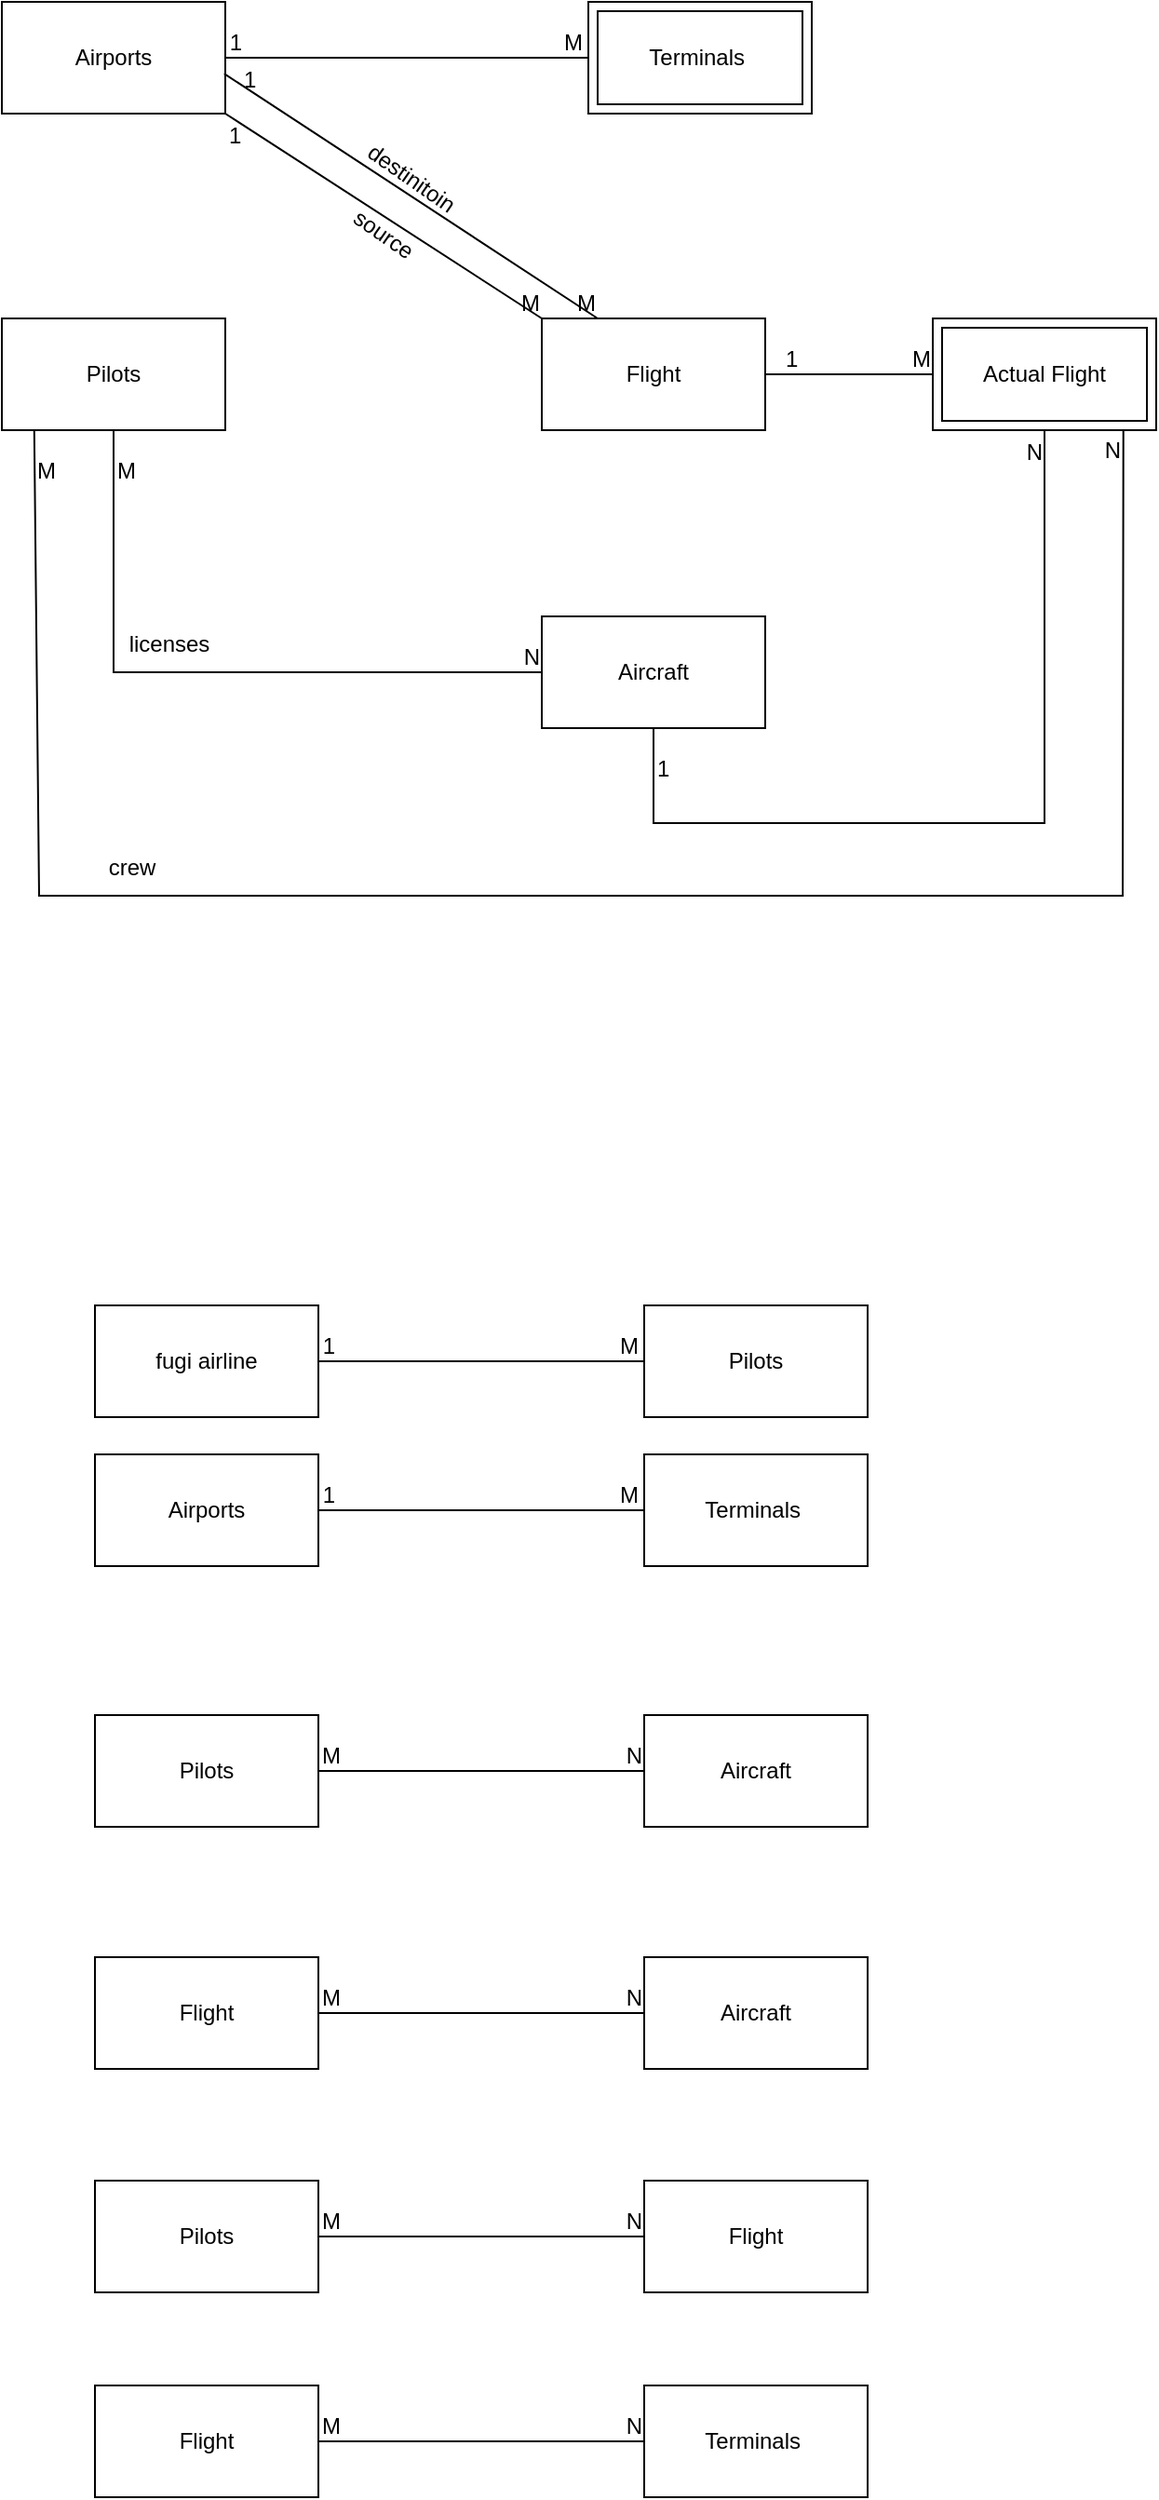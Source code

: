 <mxfile version="21.1.7" type="github">
  <diagram id="R2lEEEUBdFMjLlhIrx00" name="Page-1">
    <mxGraphModel dx="1518" dy="655" grid="1" gridSize="10" guides="1" tooltips="1" connect="1" arrows="1" fold="1" page="1" pageScale="1" pageWidth="850" pageHeight="1100" math="0" shadow="0" extFonts="Permanent Marker^https://fonts.googleapis.com/css?family=Permanent+Marker">
      <root>
        <mxCell id="0" />
        <mxCell id="1" parent="0" />
        <mxCell id="o8EiIotSJy3SHcPpnoY8-1" value="" style="rounded=0;whiteSpace=wrap;html=1;" vertex="1" parent="1">
          <mxGeometry x="200" y="1160" width="120" height="60" as="geometry" />
        </mxCell>
        <mxCell id="o8EiIotSJy3SHcPpnoY8-2" value="Pilots" style="text;html=1;strokeColor=none;fillColor=none;align=center;verticalAlign=middle;whiteSpace=wrap;rounded=0;" vertex="1" parent="1">
          <mxGeometry x="230" y="1175" width="60" height="30" as="geometry" />
        </mxCell>
        <mxCell id="o8EiIotSJy3SHcPpnoY8-3" value="" style="rounded=0;whiteSpace=wrap;html=1;" vertex="1" parent="1">
          <mxGeometry x="495" y="1160" width="120" height="60" as="geometry" />
        </mxCell>
        <mxCell id="o8EiIotSJy3SHcPpnoY8-4" value="Aircraft" style="text;html=1;strokeColor=none;fillColor=none;align=center;verticalAlign=middle;whiteSpace=wrap;rounded=0;" vertex="1" parent="1">
          <mxGeometry x="525" y="1175" width="60" height="30" as="geometry" />
        </mxCell>
        <mxCell id="o8EiIotSJy3SHcPpnoY8-5" value="" style="rounded=0;whiteSpace=wrap;html=1;" vertex="1" parent="1">
          <mxGeometry x="200" y="1020" width="120" height="60" as="geometry" />
        </mxCell>
        <mxCell id="o8EiIotSJy3SHcPpnoY8-6" value="Airports" style="text;html=1;strokeColor=none;fillColor=none;align=center;verticalAlign=middle;whiteSpace=wrap;rounded=0;" vertex="1" parent="1">
          <mxGeometry x="230" y="1035" width="60" height="30" as="geometry" />
        </mxCell>
        <mxCell id="o8EiIotSJy3SHcPpnoY8-7" value="" style="rounded=0;whiteSpace=wrap;html=1;" vertex="1" parent="1">
          <mxGeometry x="200" y="1290" width="120" height="60" as="geometry" />
        </mxCell>
        <mxCell id="o8EiIotSJy3SHcPpnoY8-8" value="Flight" style="text;html=1;strokeColor=none;fillColor=none;align=center;verticalAlign=middle;whiteSpace=wrap;rounded=0;" vertex="1" parent="1">
          <mxGeometry x="230" y="1305" width="60" height="30" as="geometry" />
        </mxCell>
        <mxCell id="o8EiIotSJy3SHcPpnoY8-9" value="" style="rounded=0;whiteSpace=wrap;html=1;" vertex="1" parent="1">
          <mxGeometry x="495" y="1020" width="120" height="60" as="geometry" />
        </mxCell>
        <mxCell id="o8EiIotSJy3SHcPpnoY8-10" value="Terminals&amp;nbsp;" style="text;html=1;strokeColor=none;fillColor=none;align=center;verticalAlign=middle;whiteSpace=wrap;rounded=0;" vertex="1" parent="1">
          <mxGeometry x="525" y="1035" width="60" height="30" as="geometry" />
        </mxCell>
        <mxCell id="o8EiIotSJy3SHcPpnoY8-11" value="" style="rounded=0;whiteSpace=wrap;html=1;" vertex="1" parent="1">
          <mxGeometry x="495" y="1290" width="120" height="60" as="geometry" />
        </mxCell>
        <mxCell id="o8EiIotSJy3SHcPpnoY8-12" value="Aircraft" style="text;html=1;strokeColor=none;fillColor=none;align=center;verticalAlign=middle;whiteSpace=wrap;rounded=0;" vertex="1" parent="1">
          <mxGeometry x="525" y="1305" width="60" height="30" as="geometry" />
        </mxCell>
        <mxCell id="o8EiIotSJy3SHcPpnoY8-13" value="" style="rounded=0;whiteSpace=wrap;html=1;" vertex="1" parent="1">
          <mxGeometry x="495" y="1410" width="120" height="60" as="geometry" />
        </mxCell>
        <mxCell id="o8EiIotSJy3SHcPpnoY8-14" value="Flight" style="text;html=1;strokeColor=none;fillColor=none;align=center;verticalAlign=middle;whiteSpace=wrap;rounded=0;" vertex="1" parent="1">
          <mxGeometry x="525" y="1425" width="60" height="30" as="geometry" />
        </mxCell>
        <mxCell id="o8EiIotSJy3SHcPpnoY8-15" value="" style="rounded=0;whiteSpace=wrap;html=1;" vertex="1" parent="1">
          <mxGeometry x="200" y="1410" width="120" height="60" as="geometry" />
        </mxCell>
        <mxCell id="o8EiIotSJy3SHcPpnoY8-16" value="Pilots" style="text;html=1;strokeColor=none;fillColor=none;align=center;verticalAlign=middle;whiteSpace=wrap;rounded=0;" vertex="1" parent="1">
          <mxGeometry x="230" y="1425" width="60" height="30" as="geometry" />
        </mxCell>
        <mxCell id="o8EiIotSJy3SHcPpnoY8-17" value="" style="endArrow=none;html=1;rounded=0;entryX=1;entryY=0.5;entryDx=0;entryDy=0;exitX=0;exitY=0.5;exitDx=0;exitDy=0;" edge="1" parent="1" source="o8EiIotSJy3SHcPpnoY8-9" target="o8EiIotSJy3SHcPpnoY8-5">
          <mxGeometry relative="1" as="geometry">
            <mxPoint x="470" y="1280" as="sourcePoint" />
            <mxPoint x="630" y="1280" as="targetPoint" />
          </mxGeometry>
        </mxCell>
        <mxCell id="o8EiIotSJy3SHcPpnoY8-18" value="M" style="resizable=0;html=1;whiteSpace=wrap;align=left;verticalAlign=bottom;" connectable="0" vertex="1" parent="o8EiIotSJy3SHcPpnoY8-17">
          <mxGeometry x="-1" relative="1" as="geometry">
            <mxPoint x="-15" as="offset" />
          </mxGeometry>
        </mxCell>
        <mxCell id="o8EiIotSJy3SHcPpnoY8-19" value="1" style="resizable=0;html=1;whiteSpace=wrap;align=right;verticalAlign=bottom;" connectable="0" vertex="1" parent="o8EiIotSJy3SHcPpnoY8-17">
          <mxGeometry x="1" relative="1" as="geometry">
            <mxPoint x="10" as="offset" />
          </mxGeometry>
        </mxCell>
        <mxCell id="o8EiIotSJy3SHcPpnoY8-20" value="" style="endArrow=none;html=1;rounded=0;exitX=1;exitY=0.5;exitDx=0;exitDy=0;entryX=0;entryY=0.5;entryDx=0;entryDy=0;" edge="1" parent="1" source="o8EiIotSJy3SHcPpnoY8-1" target="o8EiIotSJy3SHcPpnoY8-3">
          <mxGeometry relative="1" as="geometry">
            <mxPoint x="250" y="1140" as="sourcePoint" />
            <mxPoint x="410" y="1140" as="targetPoint" />
          </mxGeometry>
        </mxCell>
        <mxCell id="o8EiIotSJy3SHcPpnoY8-21" value="M" style="resizable=0;html=1;whiteSpace=wrap;align=left;verticalAlign=bottom;" connectable="0" vertex="1" parent="o8EiIotSJy3SHcPpnoY8-20">
          <mxGeometry x="-1" relative="1" as="geometry" />
        </mxCell>
        <mxCell id="o8EiIotSJy3SHcPpnoY8-22" value="N" style="resizable=0;html=1;whiteSpace=wrap;align=right;verticalAlign=bottom;" connectable="0" vertex="1" parent="o8EiIotSJy3SHcPpnoY8-20">
          <mxGeometry x="1" relative="1" as="geometry" />
        </mxCell>
        <mxCell id="o8EiIotSJy3SHcPpnoY8-23" value="" style="endArrow=none;html=1;rounded=0;exitX=1;exitY=0.5;exitDx=0;exitDy=0;entryX=0;entryY=0.5;entryDx=0;entryDy=0;" edge="1" parent="1" source="o8EiIotSJy3SHcPpnoY8-7" target="o8EiIotSJy3SHcPpnoY8-11">
          <mxGeometry relative="1" as="geometry">
            <mxPoint x="250" y="1310" as="sourcePoint" />
            <mxPoint x="410" y="1310" as="targetPoint" />
          </mxGeometry>
        </mxCell>
        <mxCell id="o8EiIotSJy3SHcPpnoY8-24" value="M" style="resizable=0;html=1;whiteSpace=wrap;align=left;verticalAlign=bottom;" connectable="0" vertex="1" parent="o8EiIotSJy3SHcPpnoY8-23">
          <mxGeometry x="-1" relative="1" as="geometry" />
        </mxCell>
        <mxCell id="o8EiIotSJy3SHcPpnoY8-25" value="N" style="resizable=0;html=1;whiteSpace=wrap;align=right;verticalAlign=bottom;" connectable="0" vertex="1" parent="o8EiIotSJy3SHcPpnoY8-23">
          <mxGeometry x="1" relative="1" as="geometry" />
        </mxCell>
        <mxCell id="o8EiIotSJy3SHcPpnoY8-26" value="" style="endArrow=none;html=1;rounded=0;exitX=1;exitY=0.5;exitDx=0;exitDy=0;entryX=0;entryY=0.5;entryDx=0;entryDy=0;" edge="1" parent="1" source="o8EiIotSJy3SHcPpnoY8-15" target="o8EiIotSJy3SHcPpnoY8-13">
          <mxGeometry relative="1" as="geometry">
            <mxPoint x="350" y="1439" as="sourcePoint" />
            <mxPoint x="470" y="1440" as="targetPoint" />
          </mxGeometry>
        </mxCell>
        <mxCell id="o8EiIotSJy3SHcPpnoY8-27" value="M" style="resizable=0;html=1;whiteSpace=wrap;align=left;verticalAlign=bottom;" connectable="0" vertex="1" parent="o8EiIotSJy3SHcPpnoY8-26">
          <mxGeometry x="-1" relative="1" as="geometry" />
        </mxCell>
        <mxCell id="o8EiIotSJy3SHcPpnoY8-28" value="N" style="resizable=0;html=1;whiteSpace=wrap;align=right;verticalAlign=bottom;" connectable="0" vertex="1" parent="o8EiIotSJy3SHcPpnoY8-26">
          <mxGeometry x="1" relative="1" as="geometry" />
        </mxCell>
        <mxCell id="o8EiIotSJy3SHcPpnoY8-29" value="" style="rounded=0;whiteSpace=wrap;html=1;" vertex="1" parent="1">
          <mxGeometry x="150" y="240" width="120" height="60" as="geometry" />
        </mxCell>
        <mxCell id="o8EiIotSJy3SHcPpnoY8-30" value="Airports" style="text;html=1;strokeColor=none;fillColor=none;align=center;verticalAlign=middle;whiteSpace=wrap;rounded=0;" vertex="1" parent="1">
          <mxGeometry x="180" y="255" width="60" height="30" as="geometry" />
        </mxCell>
        <mxCell id="o8EiIotSJy3SHcPpnoY8-33" value="" style="endArrow=none;html=1;rounded=0;entryX=1;entryY=0.5;entryDx=0;entryDy=0;exitX=0;exitY=0.5;exitDx=0;exitDy=0;" edge="1" source="o8EiIotSJy3SHcPpnoY8-91" target="o8EiIotSJy3SHcPpnoY8-29" parent="1">
          <mxGeometry relative="1" as="geometry">
            <mxPoint x="445" y="270" as="sourcePoint" />
            <mxPoint x="580" y="500" as="targetPoint" />
          </mxGeometry>
        </mxCell>
        <mxCell id="o8EiIotSJy3SHcPpnoY8-34" value="M" style="resizable=0;html=1;whiteSpace=wrap;align=left;verticalAlign=bottom;" connectable="0" vertex="1" parent="o8EiIotSJy3SHcPpnoY8-33">
          <mxGeometry x="-1" relative="1" as="geometry">
            <mxPoint x="-15" as="offset" />
          </mxGeometry>
        </mxCell>
        <mxCell id="o8EiIotSJy3SHcPpnoY8-35" value="1" style="resizable=0;html=1;whiteSpace=wrap;align=right;verticalAlign=bottom;" connectable="0" vertex="1" parent="o8EiIotSJy3SHcPpnoY8-33">
          <mxGeometry x="1" relative="1" as="geometry">
            <mxPoint x="10" as="offset" />
          </mxGeometry>
        </mxCell>
        <mxCell id="o8EiIotSJy3SHcPpnoY8-36" value="" style="rounded=0;whiteSpace=wrap;html=1;" vertex="1" parent="1">
          <mxGeometry x="150" y="410" width="120" height="60" as="geometry" />
        </mxCell>
        <mxCell id="o8EiIotSJy3SHcPpnoY8-37" value="Pilots" style="text;html=1;strokeColor=none;fillColor=none;align=center;verticalAlign=middle;whiteSpace=wrap;rounded=0;" vertex="1" parent="1">
          <mxGeometry x="180" y="425" width="60" height="30" as="geometry" />
        </mxCell>
        <mxCell id="o8EiIotSJy3SHcPpnoY8-43" value="" style="rounded=0;whiteSpace=wrap;html=1;" vertex="1" parent="1">
          <mxGeometry x="440" y="410" width="120" height="60" as="geometry" />
        </mxCell>
        <mxCell id="o8EiIotSJy3SHcPpnoY8-44" value="Flight" style="text;html=1;strokeColor=none;fillColor=none;align=center;verticalAlign=middle;whiteSpace=wrap;rounded=0;" vertex="1" parent="1">
          <mxGeometry x="470" y="425" width="60" height="30" as="geometry" />
        </mxCell>
        <mxCell id="o8EiIotSJy3SHcPpnoY8-50" value="" style="rounded=0;whiteSpace=wrap;html=1;" vertex="1" parent="1">
          <mxGeometry x="200" y="1520" width="120" height="60" as="geometry" />
        </mxCell>
        <mxCell id="o8EiIotSJy3SHcPpnoY8-51" value="Flight" style="text;html=1;strokeColor=none;fillColor=none;align=center;verticalAlign=middle;whiteSpace=wrap;rounded=0;" vertex="1" parent="1">
          <mxGeometry x="230" y="1535" width="60" height="30" as="geometry" />
        </mxCell>
        <mxCell id="o8EiIotSJy3SHcPpnoY8-52" value="" style="rounded=0;whiteSpace=wrap;html=1;" vertex="1" parent="1">
          <mxGeometry x="495" y="1520" width="120" height="60" as="geometry" />
        </mxCell>
        <mxCell id="o8EiIotSJy3SHcPpnoY8-53" value="Terminals&amp;nbsp;" style="text;html=1;strokeColor=none;fillColor=none;align=center;verticalAlign=middle;whiteSpace=wrap;rounded=0;" vertex="1" parent="1">
          <mxGeometry x="525" y="1535" width="60" height="30" as="geometry" />
        </mxCell>
        <mxCell id="o8EiIotSJy3SHcPpnoY8-54" value="" style="endArrow=none;html=1;rounded=0;exitX=1;exitY=0.5;exitDx=0;exitDy=0;entryX=0;entryY=0.5;entryDx=0;entryDy=0;" edge="1" source="o8EiIotSJy3SHcPpnoY8-50" target="o8EiIotSJy3SHcPpnoY8-52" parent="1">
          <mxGeometry relative="1" as="geometry">
            <mxPoint x="250" y="1540" as="sourcePoint" />
            <mxPoint x="410" y="1540" as="targetPoint" />
          </mxGeometry>
        </mxCell>
        <mxCell id="o8EiIotSJy3SHcPpnoY8-55" value="M" style="resizable=0;html=1;whiteSpace=wrap;align=left;verticalAlign=bottom;" connectable="0" vertex="1" parent="o8EiIotSJy3SHcPpnoY8-54">
          <mxGeometry x="-1" relative="1" as="geometry" />
        </mxCell>
        <mxCell id="o8EiIotSJy3SHcPpnoY8-56" value="N" style="resizable=0;html=1;whiteSpace=wrap;align=right;verticalAlign=bottom;" connectable="0" vertex="1" parent="o8EiIotSJy3SHcPpnoY8-54">
          <mxGeometry x="1" relative="1" as="geometry" />
        </mxCell>
        <mxCell id="o8EiIotSJy3SHcPpnoY8-64" value="" style="rounded=0;whiteSpace=wrap;html=1;" vertex="1" parent="1">
          <mxGeometry x="440" y="570" width="120" height="60" as="geometry" />
        </mxCell>
        <mxCell id="o8EiIotSJy3SHcPpnoY8-65" value="Aircraft" style="text;html=1;strokeColor=none;fillColor=none;align=center;verticalAlign=middle;whiteSpace=wrap;rounded=0;" vertex="1" parent="1">
          <mxGeometry x="470" y="585" width="60" height="30" as="geometry" />
        </mxCell>
        <mxCell id="o8EiIotSJy3SHcPpnoY8-70" value="" style="endArrow=none;html=1;rounded=0;exitX=0.5;exitY=1;exitDx=0;exitDy=0;entryX=0;entryY=0.5;entryDx=0;entryDy=0;" edge="1" parent="1" source="o8EiIotSJy3SHcPpnoY8-36" target="o8EiIotSJy3SHcPpnoY8-64">
          <mxGeometry relative="1" as="geometry">
            <mxPoint x="230" y="599.41" as="sourcePoint" />
            <mxPoint x="405" y="599.41" as="targetPoint" />
            <Array as="points">
              <mxPoint x="210" y="600" />
            </Array>
          </mxGeometry>
        </mxCell>
        <mxCell id="o8EiIotSJy3SHcPpnoY8-71" value="M" style="resizable=0;html=1;whiteSpace=wrap;align=left;verticalAlign=bottom;" connectable="0" vertex="1" parent="o8EiIotSJy3SHcPpnoY8-70">
          <mxGeometry x="-1" relative="1" as="geometry">
            <mxPoint y="30" as="offset" />
          </mxGeometry>
        </mxCell>
        <mxCell id="o8EiIotSJy3SHcPpnoY8-72" value="N" style="resizable=0;html=1;whiteSpace=wrap;align=right;verticalAlign=bottom;" connectable="0" vertex="1" parent="o8EiIotSJy3SHcPpnoY8-70">
          <mxGeometry x="1" relative="1" as="geometry" />
        </mxCell>
        <mxCell id="o8EiIotSJy3SHcPpnoY8-73" value="" style="endArrow=none;html=1;rounded=0;exitX=1;exitY=1;exitDx=0;exitDy=0;entryX=0;entryY=0;entryDx=0;entryDy=0;" edge="1" parent="1" source="o8EiIotSJy3SHcPpnoY8-29" target="o8EiIotSJy3SHcPpnoY8-43">
          <mxGeometry relative="1" as="geometry">
            <mxPoint x="280" y="450" as="sourcePoint" />
            <mxPoint x="450" y="450" as="targetPoint" />
          </mxGeometry>
        </mxCell>
        <mxCell id="o8EiIotSJy3SHcPpnoY8-74" value="1" style="resizable=0;html=1;whiteSpace=wrap;align=left;verticalAlign=bottom;" connectable="0" vertex="1" parent="o8EiIotSJy3SHcPpnoY8-73">
          <mxGeometry x="-1" relative="1" as="geometry">
            <mxPoint y="20" as="offset" />
          </mxGeometry>
        </mxCell>
        <mxCell id="o8EiIotSJy3SHcPpnoY8-75" value="M" style="resizable=0;html=1;whiteSpace=wrap;align=right;verticalAlign=bottom;" connectable="0" vertex="1" parent="o8EiIotSJy3SHcPpnoY8-73">
          <mxGeometry x="1" relative="1" as="geometry" />
        </mxCell>
        <mxCell id="o8EiIotSJy3SHcPpnoY8-84" value="" style="rounded=0;whiteSpace=wrap;html=1;" vertex="1" parent="1">
          <mxGeometry x="200" y="940" width="120" height="60" as="geometry" />
        </mxCell>
        <mxCell id="o8EiIotSJy3SHcPpnoY8-85" value="fugi airline" style="text;html=1;strokeColor=none;fillColor=none;align=center;verticalAlign=middle;whiteSpace=wrap;rounded=0;" vertex="1" parent="1">
          <mxGeometry x="230" y="955" width="60" height="30" as="geometry" />
        </mxCell>
        <mxCell id="o8EiIotSJy3SHcPpnoY8-86" value="" style="rounded=0;whiteSpace=wrap;html=1;" vertex="1" parent="1">
          <mxGeometry x="495" y="940" width="120" height="60" as="geometry" />
        </mxCell>
        <mxCell id="o8EiIotSJy3SHcPpnoY8-87" value="Pilots" style="text;html=1;strokeColor=none;fillColor=none;align=center;verticalAlign=middle;whiteSpace=wrap;rounded=0;" vertex="1" parent="1">
          <mxGeometry x="525" y="955" width="60" height="30" as="geometry" />
        </mxCell>
        <mxCell id="o8EiIotSJy3SHcPpnoY8-88" value="" style="endArrow=none;html=1;rounded=0;entryX=1;entryY=0.5;entryDx=0;entryDy=0;exitX=0;exitY=0.5;exitDx=0;exitDy=0;" edge="1" source="o8EiIotSJy3SHcPpnoY8-86" target="o8EiIotSJy3SHcPpnoY8-84" parent="1">
          <mxGeometry relative="1" as="geometry">
            <mxPoint x="470" y="1200" as="sourcePoint" />
            <mxPoint x="630" y="1200" as="targetPoint" />
          </mxGeometry>
        </mxCell>
        <mxCell id="o8EiIotSJy3SHcPpnoY8-89" value="M" style="resizable=0;html=1;whiteSpace=wrap;align=left;verticalAlign=bottom;" connectable="0" vertex="1" parent="o8EiIotSJy3SHcPpnoY8-88">
          <mxGeometry x="-1" relative="1" as="geometry">
            <mxPoint x="-15" as="offset" />
          </mxGeometry>
        </mxCell>
        <mxCell id="o8EiIotSJy3SHcPpnoY8-90" value="1" style="resizable=0;html=1;whiteSpace=wrap;align=right;verticalAlign=bottom;" connectable="0" vertex="1" parent="o8EiIotSJy3SHcPpnoY8-88">
          <mxGeometry x="1" relative="1" as="geometry">
            <mxPoint x="10" as="offset" />
          </mxGeometry>
        </mxCell>
        <mxCell id="o8EiIotSJy3SHcPpnoY8-91" value="Terminals&amp;nbsp;" style="shape=ext;margin=3;double=1;whiteSpace=wrap;html=1;align=center;" vertex="1" parent="1">
          <mxGeometry x="465" y="240" width="120" height="60" as="geometry" />
        </mxCell>
        <mxCell id="o8EiIotSJy3SHcPpnoY8-92" value="" style="endArrow=none;html=1;rounded=0;exitX=0.995;exitY=0.643;exitDx=0;exitDy=0;entryX=0;entryY=0;entryDx=0;entryDy=0;exitPerimeter=0;" edge="1" parent="1" source="o8EiIotSJy3SHcPpnoY8-29">
          <mxGeometry relative="1" as="geometry">
            <mxPoint x="300" y="300" as="sourcePoint" />
            <mxPoint x="470" y="410" as="targetPoint" />
          </mxGeometry>
        </mxCell>
        <mxCell id="o8EiIotSJy3SHcPpnoY8-93" value="1" style="resizable=0;html=1;whiteSpace=wrap;align=left;verticalAlign=bottom;" connectable="0" vertex="1" parent="o8EiIotSJy3SHcPpnoY8-92">
          <mxGeometry x="-1" relative="1" as="geometry">
            <mxPoint x="9" y="12" as="offset" />
          </mxGeometry>
        </mxCell>
        <mxCell id="o8EiIotSJy3SHcPpnoY8-94" value="M" style="resizable=0;html=1;whiteSpace=wrap;align=right;verticalAlign=bottom;" connectable="0" vertex="1" parent="o8EiIotSJy3SHcPpnoY8-92">
          <mxGeometry x="1" relative="1" as="geometry" />
        </mxCell>
        <mxCell id="o8EiIotSJy3SHcPpnoY8-95" value="source" style="text;html=1;strokeColor=none;fillColor=none;align=center;verticalAlign=middle;whiteSpace=wrap;rounded=0;rotation=35;" vertex="1" parent="1">
          <mxGeometry x="325" y="350" width="60" height="30" as="geometry" />
        </mxCell>
        <mxCell id="o8EiIotSJy3SHcPpnoY8-96" value="destinitoin" style="text;html=1;strokeColor=none;fillColor=none;align=center;verticalAlign=middle;whiteSpace=wrap;rounded=0;rotation=35;" vertex="1" parent="1">
          <mxGeometry x="340" y="320" width="60" height="30" as="geometry" />
        </mxCell>
        <mxCell id="o8EiIotSJy3SHcPpnoY8-102" value="Actual Flight" style="shape=ext;margin=3;double=1;whiteSpace=wrap;html=1;align=center;" vertex="1" parent="1">
          <mxGeometry x="650" y="410" width="120" height="60" as="geometry" />
        </mxCell>
        <mxCell id="o8EiIotSJy3SHcPpnoY8-103" value="" style="endArrow=none;html=1;rounded=0;exitX=1;exitY=0.5;exitDx=0;exitDy=0;entryX=0;entryY=0.5;entryDx=0;entryDy=0;" edge="1" parent="1" source="o8EiIotSJy3SHcPpnoY8-43" target="o8EiIotSJy3SHcPpnoY8-102">
          <mxGeometry relative="1" as="geometry">
            <mxPoint x="279" y="289" as="sourcePoint" />
            <mxPoint x="480" y="420" as="targetPoint" />
          </mxGeometry>
        </mxCell>
        <mxCell id="o8EiIotSJy3SHcPpnoY8-104" value="1" style="resizable=0;html=1;whiteSpace=wrap;align=left;verticalAlign=bottom;" connectable="0" vertex="1" parent="o8EiIotSJy3SHcPpnoY8-103">
          <mxGeometry x="-1" relative="1" as="geometry">
            <mxPoint x="9" as="offset" />
          </mxGeometry>
        </mxCell>
        <mxCell id="o8EiIotSJy3SHcPpnoY8-105" value="M" style="resizable=0;html=1;whiteSpace=wrap;align=right;verticalAlign=bottom;" connectable="0" vertex="1" parent="o8EiIotSJy3SHcPpnoY8-103">
          <mxGeometry x="1" relative="1" as="geometry" />
        </mxCell>
        <mxCell id="o8EiIotSJy3SHcPpnoY8-106" value="licenses" style="text;html=1;strokeColor=none;fillColor=none;align=center;verticalAlign=middle;whiteSpace=wrap;rounded=0;" vertex="1" parent="1">
          <mxGeometry x="210" y="570" width="60" height="30" as="geometry" />
        </mxCell>
        <mxCell id="o8EiIotSJy3SHcPpnoY8-107" value="" style="endArrow=none;html=1;rounded=0;exitX=0.5;exitY=1;exitDx=0;exitDy=0;entryX=0.5;entryY=1;entryDx=0;entryDy=0;" edge="1" parent="1" source="o8EiIotSJy3SHcPpnoY8-64" target="o8EiIotSJy3SHcPpnoY8-102">
          <mxGeometry relative="1" as="geometry">
            <mxPoint x="160" y="470" as="sourcePoint" />
            <mxPoint x="720" y="681.333" as="targetPoint" />
            <Array as="points">
              <mxPoint x="500" y="681" />
              <mxPoint x="710" y="681" />
            </Array>
          </mxGeometry>
        </mxCell>
        <mxCell id="o8EiIotSJy3SHcPpnoY8-108" value="1" style="resizable=0;html=1;whiteSpace=wrap;align=left;verticalAlign=bottom;" connectable="0" vertex="1" parent="o8EiIotSJy3SHcPpnoY8-107">
          <mxGeometry x="-1" relative="1" as="geometry">
            <mxPoint y="30" as="offset" />
          </mxGeometry>
        </mxCell>
        <mxCell id="o8EiIotSJy3SHcPpnoY8-109" value="N" style="resizable=0;html=1;whiteSpace=wrap;align=right;verticalAlign=bottom;" connectable="0" vertex="1" parent="o8EiIotSJy3SHcPpnoY8-107">
          <mxGeometry x="1" relative="1" as="geometry">
            <mxPoint y="20" as="offset" />
          </mxGeometry>
        </mxCell>
        <mxCell id="o8EiIotSJy3SHcPpnoY8-110" value="crew" style="text;html=1;strokeColor=none;fillColor=none;align=center;verticalAlign=middle;whiteSpace=wrap;rounded=0;" vertex="1" parent="1">
          <mxGeometry x="190" y="690" width="60" height="30" as="geometry" />
        </mxCell>
        <mxCell id="o8EiIotSJy3SHcPpnoY8-111" value="" style="endArrow=none;html=1;rounded=0;exitX=0.145;exitY=1.007;exitDx=0;exitDy=0;entryX=0.853;entryY=0.994;entryDx=0;entryDy=0;exitPerimeter=0;entryPerimeter=0;" edge="1" parent="1" source="o8EiIotSJy3SHcPpnoY8-36" target="o8EiIotSJy3SHcPpnoY8-102">
          <mxGeometry relative="1" as="geometry">
            <mxPoint x="510" y="640" as="sourcePoint" />
            <mxPoint x="720" y="480" as="targetPoint" />
            <Array as="points">
              <mxPoint x="170" y="720" />
              <mxPoint x="460" y="720" />
              <mxPoint x="752" y="720" />
            </Array>
          </mxGeometry>
        </mxCell>
        <mxCell id="o8EiIotSJy3SHcPpnoY8-112" value="M" style="resizable=0;html=1;whiteSpace=wrap;align=left;verticalAlign=bottom;" connectable="0" vertex="1" parent="o8EiIotSJy3SHcPpnoY8-111">
          <mxGeometry x="-1" relative="1" as="geometry">
            <mxPoint y="30" as="offset" />
          </mxGeometry>
        </mxCell>
        <mxCell id="o8EiIotSJy3SHcPpnoY8-113" value="N" style="resizable=0;html=1;whiteSpace=wrap;align=right;verticalAlign=bottom;" connectable="0" vertex="1" parent="o8EiIotSJy3SHcPpnoY8-111">
          <mxGeometry x="1" relative="1" as="geometry">
            <mxPoint y="20" as="offset" />
          </mxGeometry>
        </mxCell>
      </root>
    </mxGraphModel>
  </diagram>
</mxfile>
